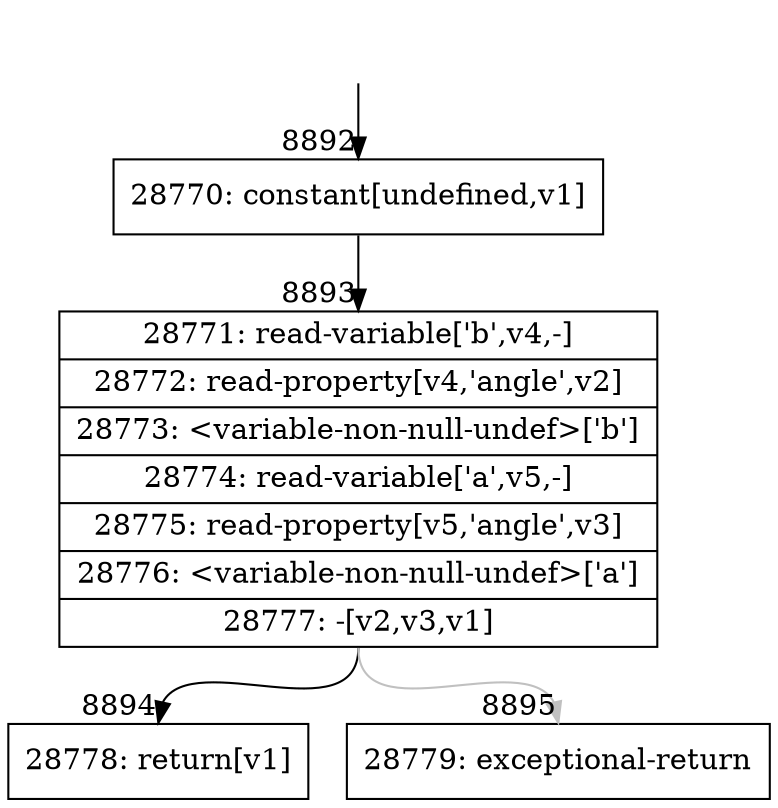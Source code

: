 digraph {
rankdir="TD"
BB_entry831[shape=none,label=""];
BB_entry831 -> BB8892 [tailport=s, headport=n, headlabel="    8892"]
BB8892 [shape=record label="{28770: constant[undefined,v1]}" ] 
BB8892 -> BB8893 [tailport=s, headport=n, headlabel="      8893"]
BB8893 [shape=record label="{28771: read-variable['b',v4,-]|28772: read-property[v4,'angle',v2]|28773: \<variable-non-null-undef\>['b']|28774: read-variable['a',v5,-]|28775: read-property[v5,'angle',v3]|28776: \<variable-non-null-undef\>['a']|28777: -[v2,v3,v1]}" ] 
BB8893 -> BB8894 [tailport=s, headport=n, headlabel="      8894"]
BB8893 -> BB8895 [tailport=s, headport=n, color=gray, headlabel="      8895"]
BB8894 [shape=record label="{28778: return[v1]}" ] 
BB8895 [shape=record label="{28779: exceptional-return}" ] 
//#$~ 5063
}
